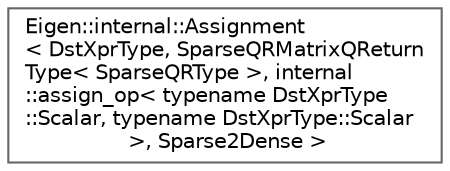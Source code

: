 digraph "Graphical Class Hierarchy"
{
 // LATEX_PDF_SIZE
  bgcolor="transparent";
  edge [fontname=Helvetica,fontsize=10,labelfontname=Helvetica,labelfontsize=10];
  node [fontname=Helvetica,fontsize=10,shape=box,height=0.2,width=0.4];
  rankdir="LR";
  Node0 [id="Node000000",label="Eigen::internal::Assignment\l\< DstXprType, SparseQRMatrixQReturn\lType\< SparseQRType \>, internal\l::assign_op\< typename DstXprType\l::Scalar, typename DstXprType::Scalar\l \>, Sparse2Dense \>",height=0.2,width=0.4,color="grey40", fillcolor="white", style="filled",URL="$structEigen_1_1internal_1_1Assignment_3_01DstXprType_00_01SparseQRMatrixQReturnType_3_01SparseQR60e27a409bbc862060867446515f0171.html",tooltip=" "];
}

